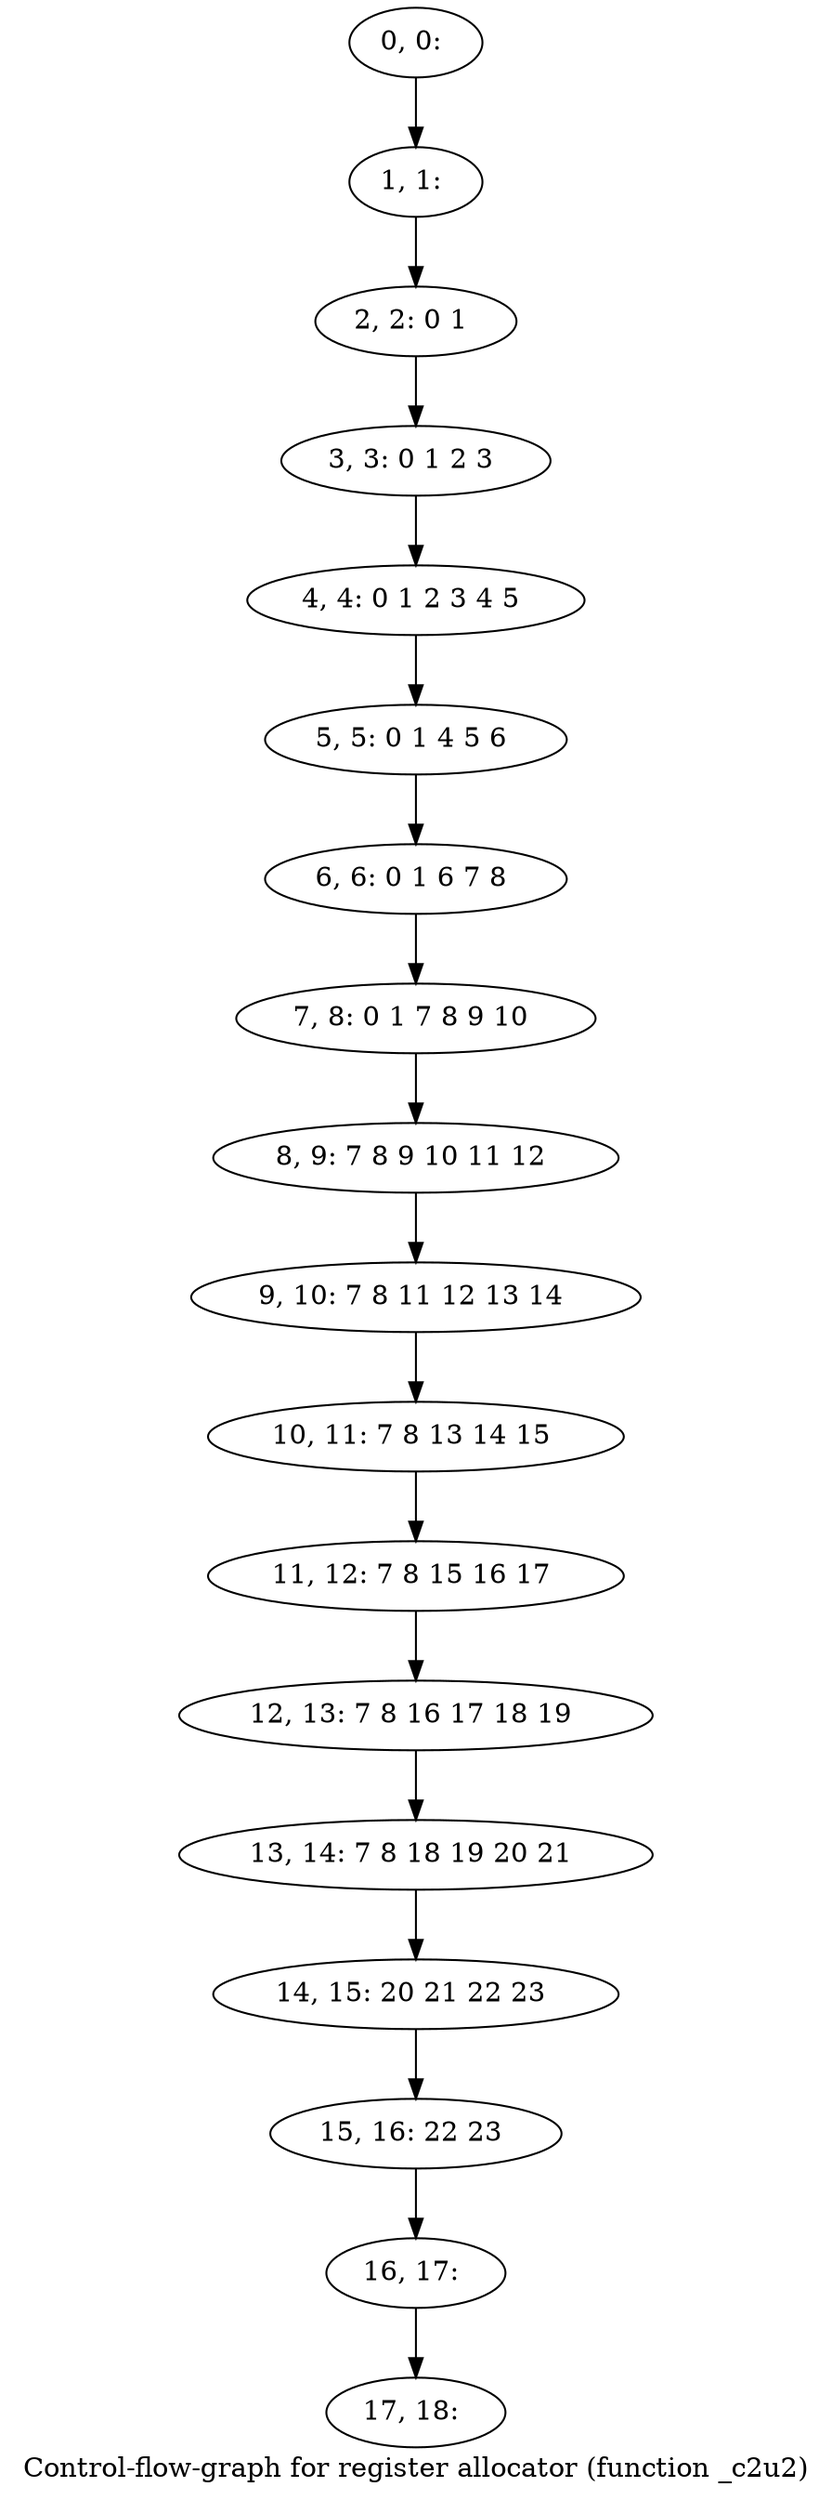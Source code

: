 digraph G {
graph [label="Control-flow-graph for register allocator (function _c2u2)"]
0[label="0, 0: "];
1[label="1, 1: "];
2[label="2, 2: 0 1 "];
3[label="3, 3: 0 1 2 3 "];
4[label="4, 4: 0 1 2 3 4 5 "];
5[label="5, 5: 0 1 4 5 6 "];
6[label="6, 6: 0 1 6 7 8 "];
7[label="7, 8: 0 1 7 8 9 10 "];
8[label="8, 9: 7 8 9 10 11 12 "];
9[label="9, 10: 7 8 11 12 13 14 "];
10[label="10, 11: 7 8 13 14 15 "];
11[label="11, 12: 7 8 15 16 17 "];
12[label="12, 13: 7 8 16 17 18 19 "];
13[label="13, 14: 7 8 18 19 20 21 "];
14[label="14, 15: 20 21 22 23 "];
15[label="15, 16: 22 23 "];
16[label="16, 17: "];
17[label="17, 18: "];
0->1 ;
1->2 ;
2->3 ;
3->4 ;
4->5 ;
5->6 ;
6->7 ;
7->8 ;
8->9 ;
9->10 ;
10->11 ;
11->12 ;
12->13 ;
13->14 ;
14->15 ;
15->16 ;
16->17 ;
}
